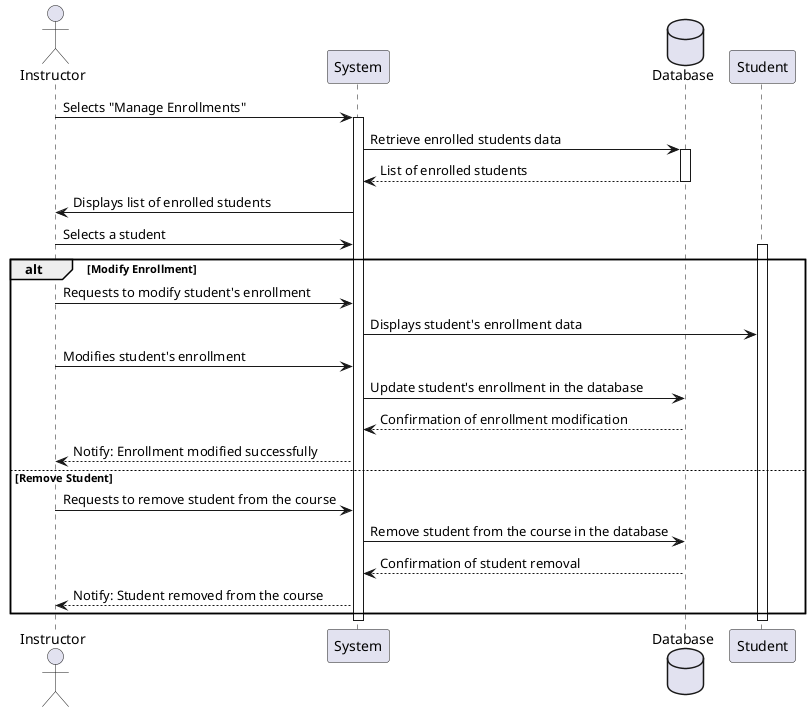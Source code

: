 @startuml
actor Instructor as Instructor
participant "System" as System
database Database as DB
participant "Student" as Student

Instructor -> System: Selects "Manage Enrollments"
activate System

System -> DB: Retrieve enrolled students data
activate DB
DB --> System: List of enrolled students
deactivate DB

System -> Instructor: Displays list of enrolled students
Instructor -> System: Selects a student
activate Student

alt Modify Enrollment
  Instructor -> System: Requests to modify student's enrollment
  System -> Student: Displays student's enrollment data
  Instructor -> System: Modifies student's enrollment
  System -> DB: Update student's enrollment in the database
  DB --> System: Confirmation of enrollment modification
  System --> Instructor: Notify: Enrollment modified successfully
else Remove Student
  Instructor -> System: Requests to remove student from the course
  System -> DB: Remove student from the course in the database
  DB --> System: Confirmation of student removal
  System --> Instructor: Notify: Student removed from the course
end

deactivate Student
deactivate System
@enduml
